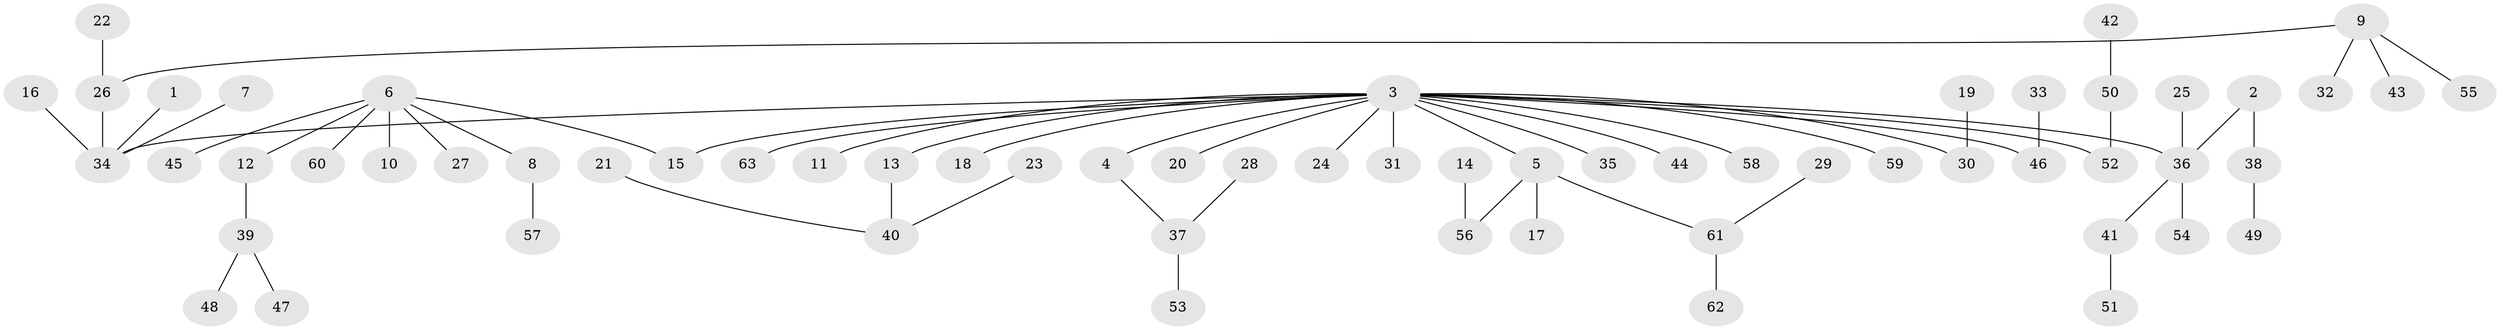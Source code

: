 // original degree distribution, {13: 0.007936507936507936, 4: 0.07142857142857142, 5: 0.015873015873015872, 7: 0.007936507936507936, 6: 0.007936507936507936, 1: 0.48412698412698413, 2: 0.2857142857142857, 3: 0.11904761904761904}
// Generated by graph-tools (version 1.1) at 2025/26/03/09/25 03:26:31]
// undirected, 63 vertices, 62 edges
graph export_dot {
graph [start="1"]
  node [color=gray90,style=filled];
  1;
  2;
  3;
  4;
  5;
  6;
  7;
  8;
  9;
  10;
  11;
  12;
  13;
  14;
  15;
  16;
  17;
  18;
  19;
  20;
  21;
  22;
  23;
  24;
  25;
  26;
  27;
  28;
  29;
  30;
  31;
  32;
  33;
  34;
  35;
  36;
  37;
  38;
  39;
  40;
  41;
  42;
  43;
  44;
  45;
  46;
  47;
  48;
  49;
  50;
  51;
  52;
  53;
  54;
  55;
  56;
  57;
  58;
  59;
  60;
  61;
  62;
  63;
  1 -- 34 [weight=1.0];
  2 -- 36 [weight=1.0];
  2 -- 38 [weight=1.0];
  3 -- 4 [weight=1.0];
  3 -- 5 [weight=1.0];
  3 -- 11 [weight=1.0];
  3 -- 13 [weight=1.0];
  3 -- 15 [weight=1.0];
  3 -- 18 [weight=1.0];
  3 -- 20 [weight=1.0];
  3 -- 24 [weight=1.0];
  3 -- 30 [weight=1.0];
  3 -- 31 [weight=1.0];
  3 -- 34 [weight=1.0];
  3 -- 35 [weight=1.0];
  3 -- 36 [weight=1.0];
  3 -- 44 [weight=1.0];
  3 -- 46 [weight=1.0];
  3 -- 52 [weight=1.0];
  3 -- 58 [weight=1.0];
  3 -- 59 [weight=1.0];
  3 -- 63 [weight=1.0];
  4 -- 37 [weight=1.0];
  5 -- 17 [weight=1.0];
  5 -- 56 [weight=1.0];
  5 -- 61 [weight=1.0];
  6 -- 8 [weight=1.0];
  6 -- 10 [weight=1.0];
  6 -- 12 [weight=1.0];
  6 -- 15 [weight=1.0];
  6 -- 27 [weight=1.0];
  6 -- 45 [weight=1.0];
  6 -- 60 [weight=1.0];
  7 -- 34 [weight=1.0];
  8 -- 57 [weight=1.0];
  9 -- 26 [weight=1.0];
  9 -- 32 [weight=1.0];
  9 -- 43 [weight=1.0];
  9 -- 55 [weight=1.0];
  12 -- 39 [weight=1.0];
  13 -- 40 [weight=1.0];
  14 -- 56 [weight=1.0];
  16 -- 34 [weight=1.0];
  19 -- 30 [weight=1.0];
  21 -- 40 [weight=1.0];
  22 -- 26 [weight=1.0];
  23 -- 40 [weight=1.0];
  25 -- 36 [weight=1.0];
  26 -- 34 [weight=1.0];
  28 -- 37 [weight=1.0];
  29 -- 61 [weight=1.0];
  33 -- 46 [weight=1.0];
  36 -- 41 [weight=1.0];
  36 -- 54 [weight=1.0];
  37 -- 53 [weight=1.0];
  38 -- 49 [weight=1.0];
  39 -- 47 [weight=1.0];
  39 -- 48 [weight=1.0];
  41 -- 51 [weight=1.0];
  42 -- 50 [weight=1.0];
  50 -- 52 [weight=1.0];
  61 -- 62 [weight=1.0];
}
